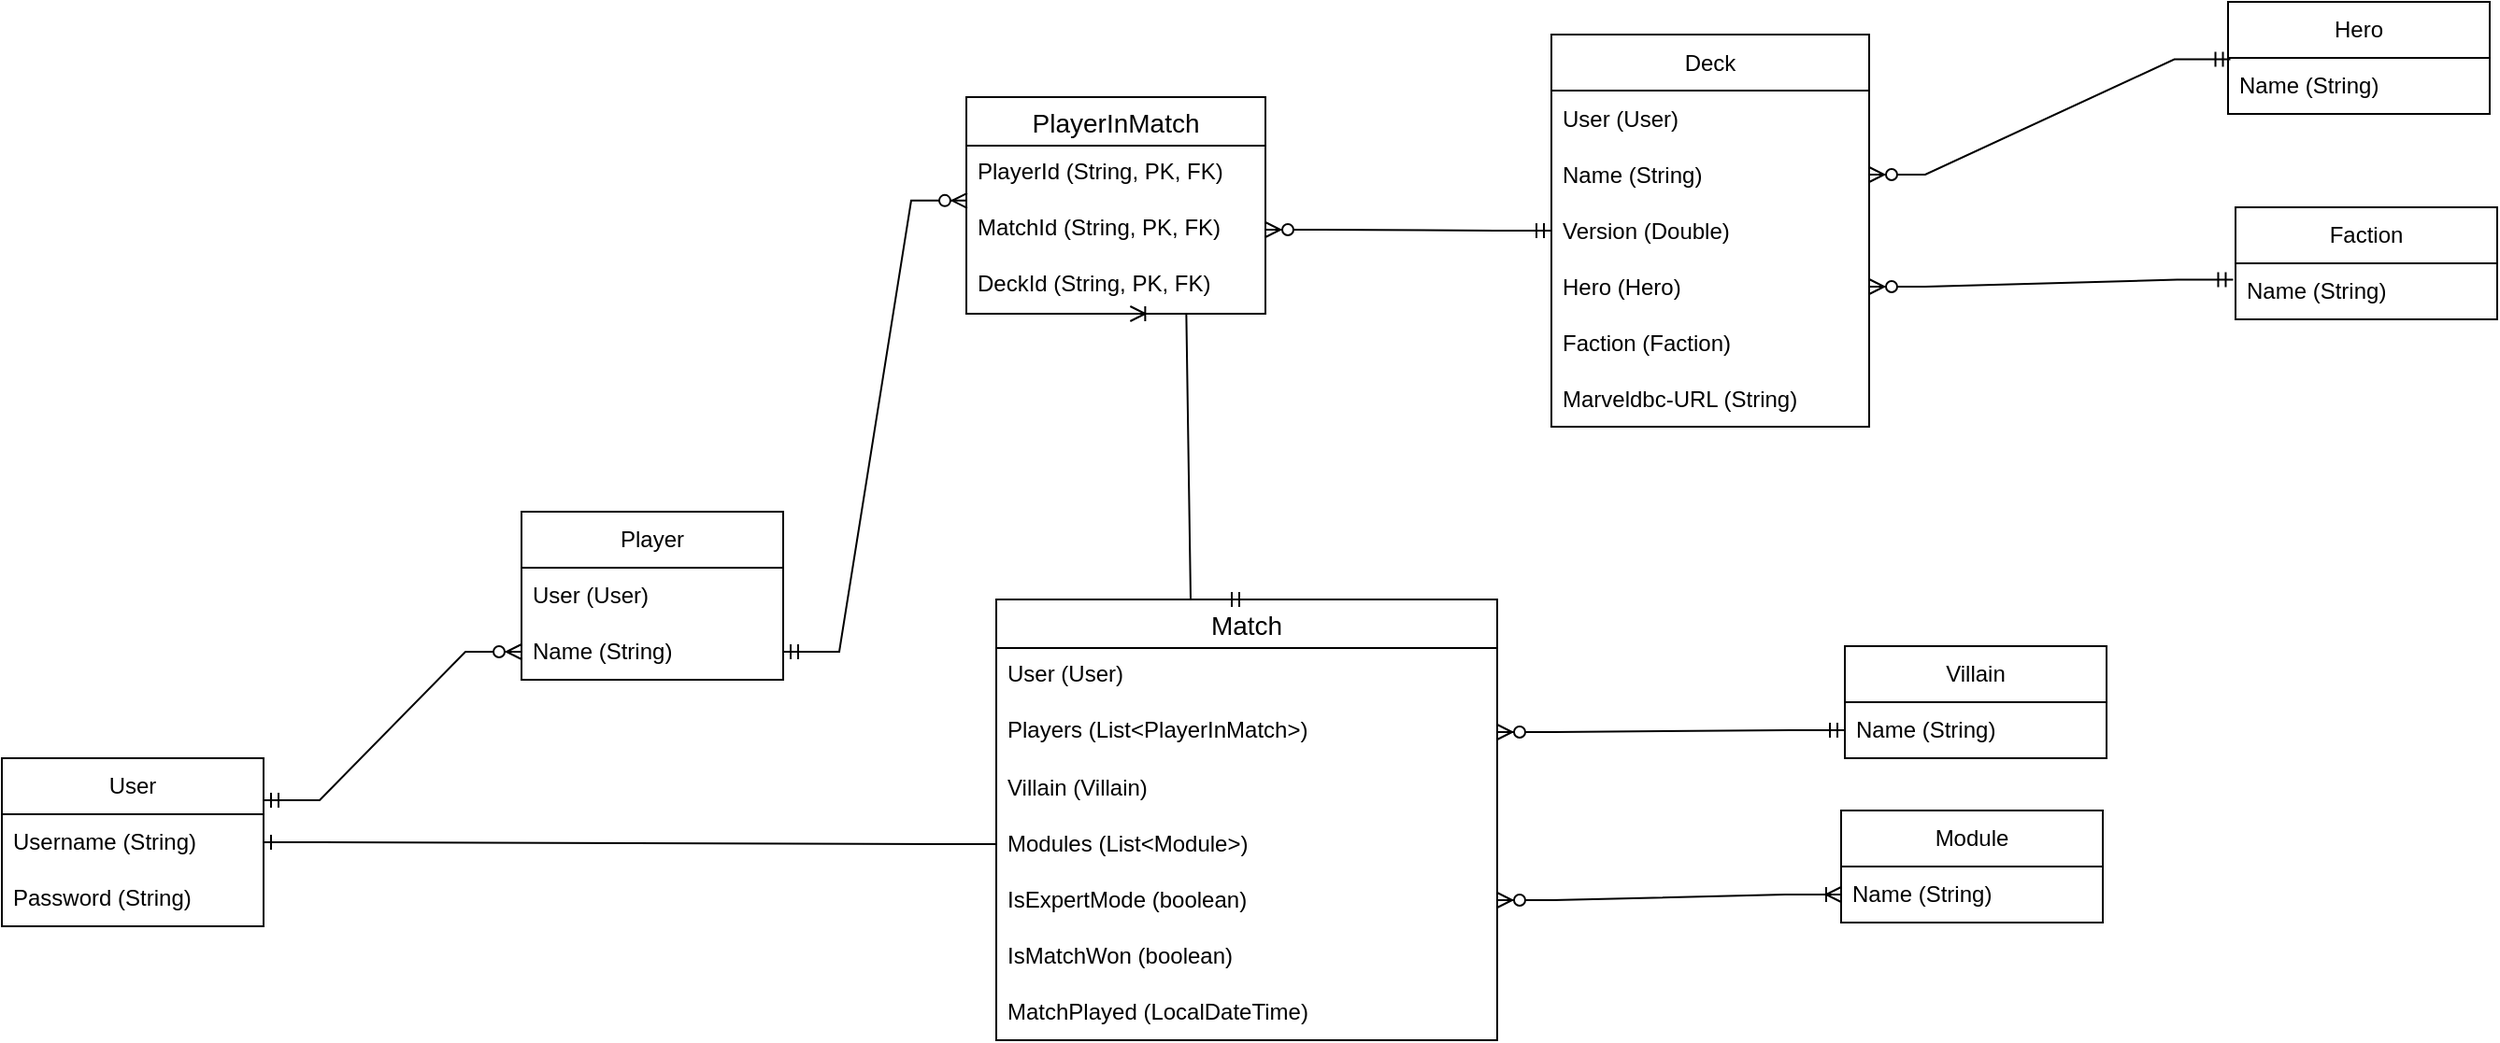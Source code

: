 <mxfile version="21.1.1" type="github" pages="2">
  <diagram name="DataModels" id="dLv1OFFR6AjuEWSmTjUl">
    <mxGraphModel dx="2194" dy="1210" grid="0" gridSize="10" guides="1" tooltips="1" connect="1" arrows="1" fold="1" page="0" pageScale="1" pageWidth="850" pageHeight="1100" background="none" math="0" shadow="0">
      <root>
        <mxCell id="0" />
        <mxCell id="1" parent="0" />
        <mxCell id="dX7askhUf25ZzPE0tpsm-15" value="User" style="swimlane;fontStyle=0;childLayout=stackLayout;horizontal=1;startSize=30;horizontalStack=0;resizeParent=1;resizeParentMax=0;resizeLast=0;collapsible=1;marginBottom=0;whiteSpace=wrap;html=1;" parent="1" vertex="1">
          <mxGeometry x="-254" y="236" width="140" height="90" as="geometry" />
        </mxCell>
        <mxCell id="dX7askhUf25ZzPE0tpsm-16" value="Username (String)" style="text;strokeColor=none;fillColor=none;align=left;verticalAlign=middle;spacingLeft=4;spacingRight=4;overflow=hidden;points=[[0,0.5],[1,0.5]];portConstraint=eastwest;rotatable=0;whiteSpace=wrap;html=1;" parent="dX7askhUf25ZzPE0tpsm-15" vertex="1">
          <mxGeometry y="30" width="140" height="30" as="geometry" />
        </mxCell>
        <mxCell id="dX7askhUf25ZzPE0tpsm-17" value="Password (String)" style="text;strokeColor=none;fillColor=none;align=left;verticalAlign=middle;spacingLeft=4;spacingRight=4;overflow=hidden;points=[[0,0.5],[1,0.5]];portConstraint=eastwest;rotatable=0;whiteSpace=wrap;html=1;" parent="dX7askhUf25ZzPE0tpsm-15" vertex="1">
          <mxGeometry y="60" width="140" height="30" as="geometry" />
        </mxCell>
        <mxCell id="dX7askhUf25ZzPE0tpsm-19" value="Villain" style="swimlane;fontStyle=0;childLayout=stackLayout;horizontal=1;startSize=30;horizontalStack=0;resizeParent=1;resizeParentMax=0;resizeLast=0;collapsible=1;marginBottom=0;whiteSpace=wrap;html=1;" parent="1" vertex="1">
          <mxGeometry x="732" y="176" width="140" height="60" as="geometry" />
        </mxCell>
        <mxCell id="dX7askhUf25ZzPE0tpsm-20" value="Name (String)" style="text;strokeColor=none;fillColor=none;align=left;verticalAlign=middle;spacingLeft=4;spacingRight=4;overflow=hidden;points=[[0,0.5],[1,0.5]];portConstraint=eastwest;rotatable=0;whiteSpace=wrap;html=1;" parent="dX7askhUf25ZzPE0tpsm-19" vertex="1">
          <mxGeometry y="30" width="140" height="30" as="geometry" />
        </mxCell>
        <mxCell id="dX7askhUf25ZzPE0tpsm-23" value="Module" style="swimlane;fontStyle=0;childLayout=stackLayout;horizontal=1;startSize=30;horizontalStack=0;resizeParent=1;resizeParentMax=0;resizeLast=0;collapsible=1;marginBottom=0;whiteSpace=wrap;html=1;" parent="1" vertex="1">
          <mxGeometry x="730" y="264" width="140" height="60" as="geometry" />
        </mxCell>
        <mxCell id="dX7askhUf25ZzPE0tpsm-24" value="Name (String)" style="text;strokeColor=none;fillColor=none;align=left;verticalAlign=middle;spacingLeft=4;spacingRight=4;overflow=hidden;points=[[0,0.5],[1,0.5]];portConstraint=eastwest;rotatable=0;whiteSpace=wrap;html=1;" parent="dX7askhUf25ZzPE0tpsm-23" vertex="1">
          <mxGeometry y="30" width="140" height="30" as="geometry" />
        </mxCell>
        <mxCell id="dX7askhUf25ZzPE0tpsm-27" value="Player" style="swimlane;fontStyle=0;childLayout=stackLayout;horizontal=1;startSize=30;horizontalStack=0;resizeParent=1;resizeParentMax=0;resizeLast=0;collapsible=1;marginBottom=0;whiteSpace=wrap;html=1;" parent="1" vertex="1">
          <mxGeometry x="24" y="104" width="140" height="90" as="geometry" />
        </mxCell>
        <mxCell id="dX7askhUf25ZzPE0tpsm-45" value="User (User)" style="text;strokeColor=none;fillColor=none;align=left;verticalAlign=middle;spacingLeft=4;spacingRight=4;overflow=hidden;points=[[0,0.5],[1,0.5]];portConstraint=eastwest;rotatable=0;whiteSpace=wrap;html=1;" parent="dX7askhUf25ZzPE0tpsm-27" vertex="1">
          <mxGeometry y="30" width="140" height="30" as="geometry" />
        </mxCell>
        <mxCell id="dX7askhUf25ZzPE0tpsm-28" value="Name (String)" style="text;strokeColor=none;fillColor=none;align=left;verticalAlign=middle;spacingLeft=4;spacingRight=4;overflow=hidden;points=[[0,0.5],[1,0.5]];portConstraint=eastwest;rotatable=0;whiteSpace=wrap;html=1;" parent="dX7askhUf25ZzPE0tpsm-27" vertex="1">
          <mxGeometry y="60" width="140" height="30" as="geometry" />
        </mxCell>
        <mxCell id="dX7askhUf25ZzPE0tpsm-31" value="Hero" style="swimlane;fontStyle=0;childLayout=stackLayout;horizontal=1;startSize=30;horizontalStack=0;resizeParent=1;resizeParentMax=0;resizeLast=0;collapsible=1;marginBottom=0;whiteSpace=wrap;html=1;" parent="1" vertex="1">
          <mxGeometry x="937" y="-169" width="140" height="60" as="geometry" />
        </mxCell>
        <mxCell id="dX7askhUf25ZzPE0tpsm-32" value="Name (String)" style="text;strokeColor=none;fillColor=none;align=left;verticalAlign=middle;spacingLeft=4;spacingRight=4;overflow=hidden;points=[[0,0.5],[1,0.5]];portConstraint=eastwest;rotatable=0;whiteSpace=wrap;html=1;" parent="dX7askhUf25ZzPE0tpsm-31" vertex="1">
          <mxGeometry y="30" width="140" height="30" as="geometry" />
        </mxCell>
        <mxCell id="dX7askhUf25ZzPE0tpsm-35" value="Faction" style="swimlane;fontStyle=0;childLayout=stackLayout;horizontal=1;startSize=30;horizontalStack=0;resizeParent=1;resizeParentMax=0;resizeLast=0;collapsible=1;marginBottom=0;whiteSpace=wrap;html=1;" parent="1" vertex="1">
          <mxGeometry x="941" y="-59" width="140" height="60" as="geometry" />
        </mxCell>
        <mxCell id="dX7askhUf25ZzPE0tpsm-36" value="Name (String)" style="text;strokeColor=none;fillColor=none;align=left;verticalAlign=middle;spacingLeft=4;spacingRight=4;overflow=hidden;points=[[0,0.5],[1,0.5]];portConstraint=eastwest;rotatable=0;whiteSpace=wrap;html=1;" parent="dX7askhUf25ZzPE0tpsm-35" vertex="1">
          <mxGeometry y="30" width="140" height="30" as="geometry" />
        </mxCell>
        <mxCell id="dX7askhUf25ZzPE0tpsm-39" value="Deck" style="swimlane;fontStyle=0;childLayout=stackLayout;horizontal=1;startSize=30;horizontalStack=0;resizeParent=1;resizeParentMax=0;resizeLast=0;collapsible=1;marginBottom=0;whiteSpace=wrap;html=1;" parent="1" vertex="1">
          <mxGeometry x="575" y="-151.5" width="170" height="210" as="geometry" />
        </mxCell>
        <mxCell id="dX7askhUf25ZzPE0tpsm-41" value="User (User)" style="text;strokeColor=none;fillColor=none;align=left;verticalAlign=middle;spacingLeft=4;spacingRight=4;overflow=hidden;points=[[0,0.5],[1,0.5]];portConstraint=eastwest;rotatable=0;whiteSpace=wrap;html=1;" parent="dX7askhUf25ZzPE0tpsm-39" vertex="1">
          <mxGeometry y="30" width="170" height="30" as="geometry" />
        </mxCell>
        <mxCell id="dX7askhUf25ZzPE0tpsm-40" value="Name (String)" style="text;strokeColor=none;fillColor=none;align=left;verticalAlign=middle;spacingLeft=4;spacingRight=4;overflow=hidden;points=[[0,0.5],[1,0.5]];portConstraint=eastwest;rotatable=0;whiteSpace=wrap;html=1;" parent="dX7askhUf25ZzPE0tpsm-39" vertex="1">
          <mxGeometry y="60" width="170" height="30" as="geometry" />
        </mxCell>
        <mxCell id="dX7askhUf25ZzPE0tpsm-46" value="Version (Double)" style="text;strokeColor=none;fillColor=none;align=left;verticalAlign=middle;spacingLeft=4;spacingRight=4;overflow=hidden;points=[[0,0.5],[1,0.5]];portConstraint=eastwest;rotatable=0;whiteSpace=wrap;html=1;" parent="dX7askhUf25ZzPE0tpsm-39" vertex="1">
          <mxGeometry y="90" width="170" height="30" as="geometry" />
        </mxCell>
        <mxCell id="dX7askhUf25ZzPE0tpsm-42" value="Hero (Hero)" style="text;strokeColor=none;fillColor=none;align=left;verticalAlign=middle;spacingLeft=4;spacingRight=4;overflow=hidden;points=[[0,0.5],[1,0.5]];portConstraint=eastwest;rotatable=0;whiteSpace=wrap;html=1;" parent="dX7askhUf25ZzPE0tpsm-39" vertex="1">
          <mxGeometry y="120" width="170" height="30" as="geometry" />
        </mxCell>
        <mxCell id="dX7askhUf25ZzPE0tpsm-44" value="Faction (Faction)" style="text;strokeColor=none;fillColor=none;align=left;verticalAlign=middle;spacingLeft=4;spacingRight=4;overflow=hidden;points=[[0,0.5],[1,0.5]];portConstraint=eastwest;rotatable=0;whiteSpace=wrap;html=1;" parent="dX7askhUf25ZzPE0tpsm-39" vertex="1">
          <mxGeometry y="150" width="170" height="30" as="geometry" />
        </mxCell>
        <mxCell id="dX7askhUf25ZzPE0tpsm-47" value="Marveldbc-URL (String)" style="text;strokeColor=none;fillColor=none;align=left;verticalAlign=middle;spacingLeft=4;spacingRight=4;overflow=hidden;points=[[0,0.5],[1,0.5]];portConstraint=eastwest;rotatable=0;whiteSpace=wrap;html=1;" parent="dX7askhUf25ZzPE0tpsm-39" vertex="1">
          <mxGeometry y="180" width="170" height="30" as="geometry" />
        </mxCell>
        <mxCell id="dX7askhUf25ZzPE0tpsm-54" value="" style="edgeStyle=entityRelationEdgeStyle;fontSize=12;html=1;endArrow=ERzeroToMany;startArrow=ERmandOne;entryX=0;entryY=0.5;entryDx=0;entryDy=0;exitX=1;exitY=0.25;exitDx=0;exitDy=0;rounded=0;strokeColor=default;" parent="1" source="dX7askhUf25ZzPE0tpsm-15" target="dX7askhUf25ZzPE0tpsm-28" edge="1">
          <mxGeometry width="100" height="100" relative="1" as="geometry">
            <mxPoint x="-254" y="316" as="sourcePoint" />
            <mxPoint x="-84" y="156" as="targetPoint" />
          </mxGeometry>
        </mxCell>
        <mxCell id="dX7askhUf25ZzPE0tpsm-56" value="" style="edgeStyle=entityRelationEdgeStyle;fontSize=12;html=1;endArrow=ERone;endFill=1;rounded=0;exitX=0;exitY=0.5;exitDx=0;exitDy=0;entryX=1;entryY=0.5;entryDx=0;entryDy=0;" parent="1" source="dX7askhUf25ZzPE0tpsm-74" target="dX7askhUf25ZzPE0tpsm-16" edge="1">
          <mxGeometry width="100" height="100" relative="1" as="geometry">
            <mxPoint x="-14" y="361.0" as="sourcePoint" />
            <mxPoint x="-4" y="216" as="targetPoint" />
          </mxGeometry>
        </mxCell>
        <mxCell id="dX7askhUf25ZzPE0tpsm-58" value="" style="edgeStyle=entityRelationEdgeStyle;fontSize=12;html=1;endArrow=ERmandOne;startArrow=ERzeroToMany;rounded=0;entryX=1;entryY=0.5;entryDx=0;entryDy=0;exitX=0.003;exitY=-0.019;exitDx=0;exitDy=0;exitPerimeter=0;endFill=0;" parent="1" source="dX7askhUf25ZzPE0tpsm-63" target="dX7askhUf25ZzPE0tpsm-28" edge="1">
          <mxGeometry width="100" height="100" relative="1" as="geometry">
            <mxPoint x="204" y="59" as="sourcePoint" />
            <mxPoint x="420" y="70" as="targetPoint" />
          </mxGeometry>
        </mxCell>
        <mxCell id="dX7askhUf25ZzPE0tpsm-59" value="" style="edgeStyle=entityRelationEdgeStyle;fontSize=12;html=1;endArrow=ERzeroToMany;startArrow=ERmandOne;rounded=0;exitX=0;exitY=0.5;exitDx=0;exitDy=0;entryX=1;entryY=0.5;entryDx=0;entryDy=0;" parent="1" source="dX7askhUf25ZzPE0tpsm-20" target="dX7askhUf25ZzPE0tpsm-78" edge="1">
          <mxGeometry width="100" height="100" relative="1" as="geometry">
            <mxPoint x="861.64" y="218" as="sourcePoint" />
            <mxPoint x="792.0" y="259.99" as="targetPoint" />
          </mxGeometry>
        </mxCell>
        <mxCell id="dX7askhUf25ZzPE0tpsm-61" value="" style="edgeStyle=entityRelationEdgeStyle;fontSize=12;html=1;endArrow=ERoneToMany;endFill=0;startArrow=ERzeroToMany;rounded=0;exitX=1;exitY=0.5;exitDx=0;exitDy=0;entryX=0;entryY=0.5;entryDx=0;entryDy=0;" parent="1" source="dX7askhUf25ZzPE0tpsm-75" target="dX7askhUf25ZzPE0tpsm-24" edge="1">
          <mxGeometry width="100" height="100" relative="1" as="geometry">
            <mxPoint x="792.0" y="331.99" as="sourcePoint" />
            <mxPoint x="991.64" y="388" as="targetPoint" />
          </mxGeometry>
        </mxCell>
        <mxCell id="dX7askhUf25ZzPE0tpsm-62" value="PlayerInMatch" style="swimlane;fontStyle=0;childLayout=stackLayout;horizontal=1;startSize=26;horizontalStack=0;resizeParent=1;resizeParentMax=0;resizeLast=0;collapsible=1;marginBottom=0;align=center;fontSize=14;" parent="1" vertex="1">
          <mxGeometry x="262" y="-118" width="160" height="116" as="geometry" />
        </mxCell>
        <mxCell id="dX7askhUf25ZzPE0tpsm-65" value="PlayerId (String, PK, FK)" style="text;strokeColor=none;fillColor=none;spacingLeft=4;spacingRight=4;overflow=hidden;rotatable=0;points=[[0,0.5],[1,0.5]];portConstraint=eastwest;fontSize=12;whiteSpace=wrap;html=1;" parent="dX7askhUf25ZzPE0tpsm-62" vertex="1">
          <mxGeometry y="26" width="160" height="30" as="geometry" />
        </mxCell>
        <mxCell id="dX7askhUf25ZzPE0tpsm-63" value="MatchId (String, PK, FK)" style="text;strokeColor=none;fillColor=none;spacingLeft=4;spacingRight=4;overflow=hidden;rotatable=0;points=[[0,0.5],[1,0.5]];portConstraint=eastwest;fontSize=12;whiteSpace=wrap;html=1;" parent="dX7askhUf25ZzPE0tpsm-62" vertex="1">
          <mxGeometry y="56" width="160" height="30" as="geometry" />
        </mxCell>
        <mxCell id="dX7askhUf25ZzPE0tpsm-64" value="DeckId (String, PK, FK)" style="text;strokeColor=none;fillColor=none;spacingLeft=4;spacingRight=4;overflow=hidden;rotatable=0;points=[[0,0.5],[1,0.5]];portConstraint=eastwest;fontSize=12;whiteSpace=wrap;html=1;" parent="dX7askhUf25ZzPE0tpsm-62" vertex="1">
          <mxGeometry y="86" width="160" height="30" as="geometry" />
        </mxCell>
        <mxCell id="dX7askhUf25ZzPE0tpsm-66" value="" style="edgeStyle=entityRelationEdgeStyle;fontSize=12;html=1;endArrow=ERzeroToMany;startArrow=ERmandOne;rounded=0;exitX=0.009;exitY=0.027;exitDx=0;exitDy=0;exitPerimeter=0;entryX=1;entryY=0.5;entryDx=0;entryDy=0;" parent="1" source="dX7askhUf25ZzPE0tpsm-32" target="dX7askhUf25ZzPE0tpsm-40" edge="1">
          <mxGeometry width="100" height="100" relative="1" as="geometry">
            <mxPoint x="735" y="-17.5" as="sourcePoint" />
            <mxPoint x="745" y="-117.5" as="targetPoint" />
          </mxGeometry>
        </mxCell>
        <mxCell id="dX7askhUf25ZzPE0tpsm-67" value="" style="edgeStyle=entityRelationEdgeStyle;fontSize=12;html=1;endArrow=ERzeroToMany;startArrow=ERmandOne;rounded=0;exitX=-0.009;exitY=0.293;exitDx=0;exitDy=0;exitPerimeter=0;entryX=1;entryY=0.5;entryDx=0;entryDy=0;" parent="1" source="dX7askhUf25ZzPE0tpsm-36" target="dX7askhUf25ZzPE0tpsm-42" edge="1">
          <mxGeometry width="100" height="100" relative="1" as="geometry">
            <mxPoint x="806" y="-171.5" as="sourcePoint" />
            <mxPoint x="772" y="-45.5" as="targetPoint" />
          </mxGeometry>
        </mxCell>
        <mxCell id="dX7askhUf25ZzPE0tpsm-69" value="Match" style="swimlane;fontStyle=0;childLayout=stackLayout;horizontal=1;startSize=26;horizontalStack=0;resizeParent=1;resizeParentMax=0;resizeLast=0;collapsible=1;marginBottom=0;align=center;fontSize=14;" parent="1" vertex="1">
          <mxGeometry x="278" y="151" width="268" height="236" as="geometry" />
        </mxCell>
        <mxCell id="dX7askhUf25ZzPE0tpsm-70" value="User (User)" style="text;strokeColor=none;fillColor=none;spacingLeft=4;spacingRight=4;overflow=hidden;rotatable=0;points=[[0,0.5],[1,0.5]];portConstraint=eastwest;fontSize=12;whiteSpace=wrap;html=1;" parent="dX7askhUf25ZzPE0tpsm-69" vertex="1">
          <mxGeometry y="26" width="268" height="30" as="geometry" />
        </mxCell>
        <mxCell id="dX7askhUf25ZzPE0tpsm-78" value="Players (List&amp;lt;PlayerInMatch&amp;gt;)" style="text;strokeColor=none;fillColor=none;spacingLeft=4;spacingRight=4;overflow=hidden;rotatable=0;points=[[0,0.5],[1,0.5]];portConstraint=eastwest;fontSize=12;whiteSpace=wrap;html=1;" parent="dX7askhUf25ZzPE0tpsm-69" vertex="1">
          <mxGeometry y="56" width="268" height="30" as="geometry" />
        </mxCell>
        <mxCell id="dX7askhUf25ZzPE0tpsm-73" value="Villain (Villain)" style="text;strokeColor=none;fillColor=none;align=left;verticalAlign=middle;spacingLeft=4;spacingRight=4;overflow=hidden;points=[[0,0.5],[1,0.5]];portConstraint=eastwest;rotatable=0;whiteSpace=wrap;html=1;" parent="dX7askhUf25ZzPE0tpsm-69" vertex="1">
          <mxGeometry y="86" width="268" height="30" as="geometry" />
        </mxCell>
        <mxCell id="dX7askhUf25ZzPE0tpsm-74" value="Modules (List&amp;lt;Module&amp;gt;)" style="text;strokeColor=none;fillColor=none;align=left;verticalAlign=middle;spacingLeft=4;spacingRight=4;overflow=hidden;points=[[0,0.5],[1,0.5]];portConstraint=eastwest;rotatable=0;whiteSpace=wrap;html=1;" parent="dX7askhUf25ZzPE0tpsm-69" vertex="1">
          <mxGeometry y="116" width="268" height="30" as="geometry" />
        </mxCell>
        <mxCell id="dX7askhUf25ZzPE0tpsm-75" value="IsExpertMode (boolean)" style="text;strokeColor=none;fillColor=none;align=left;verticalAlign=middle;spacingLeft=4;spacingRight=4;overflow=hidden;points=[[0,0.5],[1,0.5]];portConstraint=eastwest;rotatable=0;whiteSpace=wrap;html=1;" parent="dX7askhUf25ZzPE0tpsm-69" vertex="1">
          <mxGeometry y="146" width="268" height="30" as="geometry" />
        </mxCell>
        <mxCell id="dX7askhUf25ZzPE0tpsm-76" value="IsMatchWon (boolean)" style="text;strokeColor=none;fillColor=none;align=left;verticalAlign=middle;spacingLeft=4;spacingRight=4;overflow=hidden;points=[[0,0.5],[1,0.5]];portConstraint=eastwest;rotatable=0;whiteSpace=wrap;html=1;" parent="dX7askhUf25ZzPE0tpsm-69" vertex="1">
          <mxGeometry y="176" width="268" height="30" as="geometry" />
        </mxCell>
        <mxCell id="dX7askhUf25ZzPE0tpsm-77" value="MatchPlayed (LocalDateTime)" style="text;strokeColor=none;fillColor=none;align=left;verticalAlign=middle;spacingLeft=4;spacingRight=4;overflow=hidden;points=[[0,0.5],[1,0.5]];portConstraint=eastwest;rotatable=0;whiteSpace=wrap;html=1;" parent="dX7askhUf25ZzPE0tpsm-69" vertex="1">
          <mxGeometry y="206" width="268" height="30" as="geometry" />
        </mxCell>
        <mxCell id="dX7askhUf25ZzPE0tpsm-79" value="" style="edgeStyle=entityRelationEdgeStyle;fontSize=12;html=1;endArrow=ERoneToMany;startArrow=ERmandOne;rounded=0;exitX=0.5;exitY=0;exitDx=0;exitDy=0;entryX=0.548;entryY=1;entryDx=0;entryDy=0;entryPerimeter=0;" parent="1" source="dX7askhUf25ZzPE0tpsm-69" target="dX7askhUf25ZzPE0tpsm-64" edge="1">
          <mxGeometry width="100" height="100" relative="1" as="geometry">
            <mxPoint x="62" y="-76" as="sourcePoint" />
            <mxPoint x="162" y="-176" as="targetPoint" />
          </mxGeometry>
        </mxCell>
        <mxCell id="dX7askhUf25ZzPE0tpsm-80" value="" style="edgeStyle=entityRelationEdgeStyle;fontSize=12;html=1;endArrow=ERzeroToMany;startArrow=ERmandOne;rounded=0;exitX=0;exitY=0.5;exitDx=0;exitDy=0;entryX=1;entryY=0.5;entryDx=0;entryDy=0;" parent="1" source="dX7askhUf25ZzPE0tpsm-46" target="dX7askhUf25ZzPE0tpsm-63" edge="1">
          <mxGeometry width="100" height="100" relative="1" as="geometry">
            <mxPoint x="427" y="-178" as="sourcePoint" />
            <mxPoint x="527" y="-278" as="targetPoint" />
          </mxGeometry>
        </mxCell>
      </root>
    </mxGraphModel>
  </diagram>
  <diagram id="ZVkVqhCCfGYWv0FyNe2m" name="Features">
    <mxGraphModel dx="1656" dy="967" grid="0" gridSize="10" guides="1" tooltips="1" connect="1" arrows="1" fold="1" page="0" pageScale="1" pageWidth="850" pageHeight="1100" math="0" shadow="0">
      <root>
        <mxCell id="0" />
        <mxCell id="1" parent="0" />
        <mxCell id="h4uky9F3k3iebqN32Jmx-1" value="&lt;div&gt;Features:&lt;/div&gt;&lt;ul&gt;&lt;li&gt;Administrere kamper (CRUD)&lt;/li&gt;&lt;li&gt;Administrere spillere (CRUD)&lt;/li&gt;&lt;li&gt;Se statistikk&lt;/li&gt;&lt;li&gt;Se achievements&lt;/li&gt;&lt;li&gt;Gjennomføre ukentlige utfordringer&lt;/li&gt;&lt;/ul&gt;" style="text;html=1;align=left;verticalAlign=middle;resizable=0;points=[];autosize=1;strokeColor=none;fillColor=none;" parent="1" vertex="1">
          <mxGeometry x="-290" y="-382" width="244" height="122" as="geometry" />
        </mxCell>
        <mxCell id="LjVdK85AH1uoawSN7-qE-2" value="&lt;div&gt;Achievements:&lt;/div&gt;&lt;div&gt;Oversikt over hvilke villains er beseiret med hvilke helter og factions.&lt;/div&gt;&lt;div&gt;Oppdateres automatisk etter kamp er lagt til hvis kampen resultatet av kampen&lt;br&gt;tilfredsstiller kriteriene for achievement.&lt;/div&gt;" style="text;html=1;align=left;verticalAlign=middle;resizable=0;points=[];autosize=1;strokeColor=none;fillColor=none;" parent="1" vertex="1">
          <mxGeometry x="152" y="-332" width="436" height="70" as="geometry" />
        </mxCell>
        <mxCell id="LjVdK85AH1uoawSN7-qE-3" value="Weekly challenges:&lt;br&gt;&lt;br&gt;Ny utfordring hver uke.&lt;br&gt;Tilfeldig generert eller hentet ut fra database med utfodringer.&lt;br&gt;Eksempler: &lt;br&gt;&lt;span style=&quot;white-space: pre;&quot;&gt; &lt;/span&gt;spill mot X villain med Y og Z helt sammen.&lt;br&gt;&lt;span style=&quot;white-space: pre;&quot;&gt; &lt;/span&gt;lag deck som inneholder dette / disse kortene.&lt;br&gt;&lt;span style=&quot;white-space: pre;&quot;&gt; &lt;/span&gt;slå villain med X, Y, Z modules." style="text;html=1;strokeColor=none;fillColor=none;align=left;verticalAlign=middle;whiteSpace=wrap;rounded=0;" parent="1" vertex="1">
          <mxGeometry x="-269" y="-111" width="486" height="30" as="geometry" />
        </mxCell>
        <mxCell id="LjVdK85AH1uoawSN7-qE-4" value="Statistikk:&lt;br&gt;&lt;br&gt;&lt;ul&gt;&lt;li&gt;Antall kamper spilt&lt;br&gt;&lt;/li&gt;&lt;li&gt;Antall kamper vunnet / tapt&lt;/li&gt;&lt;li&gt;Antall kamper spilt, vunnet, tapt med X helt&lt;/li&gt;&lt;li&gt;Mot X villain&lt;/li&gt;&lt;li&gt;Med X faction&lt;/li&gt;&lt;/ul&gt;" style="text;html=1;strokeColor=none;fillColor=none;align=left;verticalAlign=middle;whiteSpace=wrap;rounded=0;" parent="1" vertex="1">
          <mxGeometry x="152" y="-114" width="372" height="30" as="geometry" />
        </mxCell>
      </root>
    </mxGraphModel>
  </diagram>
</mxfile>
